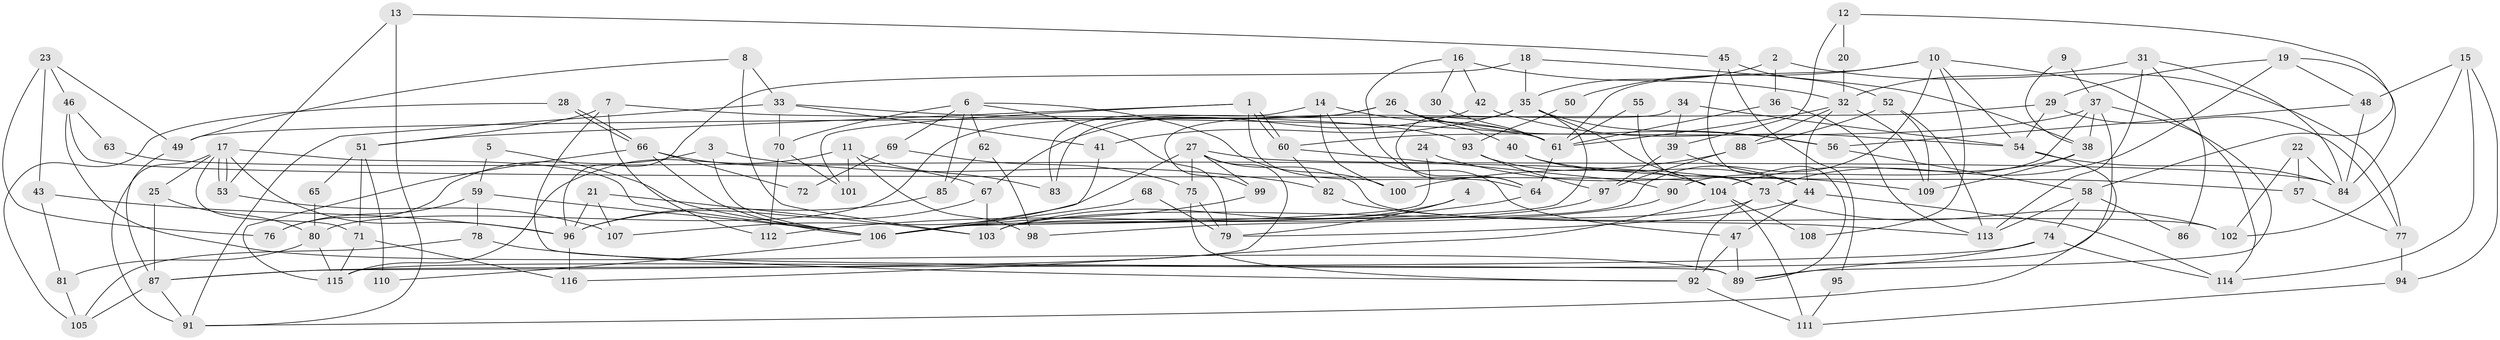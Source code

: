 // coarse degree distribution, {5: 0.16, 7: 0.10666666666666667, 3: 0.18666666666666668, 2: 0.13333333333333333, 4: 0.16, 10: 0.013333333333333334, 6: 0.12, 9: 0.04, 8: 0.05333333333333334, 11: 0.013333333333333334, 12: 0.013333333333333334}
// Generated by graph-tools (version 1.1) at 2025/52/02/27/25 19:52:04]
// undirected, 116 vertices, 232 edges
graph export_dot {
graph [start="1"]
  node [color=gray90,style=filled];
  1;
  2;
  3;
  4;
  5;
  6;
  7;
  8;
  9;
  10;
  11;
  12;
  13;
  14;
  15;
  16;
  17;
  18;
  19;
  20;
  21;
  22;
  23;
  24;
  25;
  26;
  27;
  28;
  29;
  30;
  31;
  32;
  33;
  34;
  35;
  36;
  37;
  38;
  39;
  40;
  41;
  42;
  43;
  44;
  45;
  46;
  47;
  48;
  49;
  50;
  51;
  52;
  53;
  54;
  55;
  56;
  57;
  58;
  59;
  60;
  61;
  62;
  63;
  64;
  65;
  66;
  67;
  68;
  69;
  70;
  71;
  72;
  73;
  74;
  75;
  76;
  77;
  78;
  79;
  80;
  81;
  82;
  83;
  84;
  85;
  86;
  87;
  88;
  89;
  90;
  91;
  92;
  93;
  94;
  95;
  96;
  97;
  98;
  99;
  100;
  101;
  102;
  103;
  104;
  105;
  106;
  107;
  108;
  109;
  110;
  111;
  112;
  113;
  114;
  115;
  116;
  1 -- 60;
  1 -- 60;
  1 -- 64;
  1 -- 51;
  1 -- 101;
  2 -- 77;
  2 -- 35;
  2 -- 36;
  3 -- 106;
  3 -- 82;
  3 -- 76;
  4 -- 103;
  4 -- 79;
  5 -- 59;
  5 -- 106;
  6 -- 70;
  6 -- 85;
  6 -- 62;
  6 -- 69;
  6 -- 79;
  6 -- 100;
  7 -- 89;
  7 -- 112;
  7 -- 51;
  7 -- 61;
  8 -- 33;
  8 -- 103;
  8 -- 49;
  9 -- 38;
  9 -- 37;
  10 -- 61;
  10 -- 103;
  10 -- 50;
  10 -- 54;
  10 -- 89;
  10 -- 108;
  11 -- 83;
  11 -- 115;
  11 -- 98;
  11 -- 101;
  12 -- 58;
  12 -- 39;
  12 -- 20;
  13 -- 45;
  13 -- 91;
  13 -- 53;
  14 -- 47;
  14 -- 61;
  14 -- 83;
  14 -- 100;
  15 -- 48;
  15 -- 94;
  15 -- 102;
  15 -- 114;
  16 -- 42;
  16 -- 32;
  16 -- 30;
  16 -- 64;
  17 -- 91;
  17 -- 53;
  17 -- 53;
  17 -- 25;
  17 -- 71;
  17 -- 96;
  17 -- 106;
  18 -- 96;
  18 -- 35;
  18 -- 38;
  19 -- 48;
  19 -- 73;
  19 -- 29;
  19 -- 84;
  20 -- 32;
  21 -- 107;
  21 -- 96;
  21 -- 103;
  22 -- 102;
  22 -- 84;
  22 -- 57;
  23 -- 43;
  23 -- 46;
  23 -- 49;
  23 -- 76;
  24 -- 109;
  24 -- 106;
  25 -- 87;
  25 -- 80;
  26 -- 61;
  26 -- 80;
  26 -- 40;
  26 -- 56;
  26 -- 83;
  27 -- 99;
  27 -- 84;
  27 -- 75;
  27 -- 87;
  27 -- 102;
  27 -- 107;
  28 -- 66;
  28 -- 66;
  28 -- 105;
  29 -- 49;
  29 -- 54;
  29 -- 77;
  30 -- 61;
  31 -- 113;
  31 -- 84;
  31 -- 32;
  31 -- 86;
  32 -- 88;
  32 -- 44;
  32 -- 61;
  32 -- 109;
  33 -- 41;
  33 -- 91;
  33 -- 70;
  33 -- 93;
  34 -- 39;
  34 -- 54;
  34 -- 99;
  35 -- 56;
  35 -- 64;
  35 -- 41;
  35 -- 104;
  35 -- 106;
  36 -- 61;
  36 -- 113;
  37 -- 114;
  37 -- 115;
  37 -- 38;
  37 -- 60;
  37 -- 90;
  38 -- 104;
  38 -- 109;
  39 -- 44;
  39 -- 97;
  40 -- 44;
  40 -- 57;
  41 -- 106;
  42 -- 54;
  42 -- 67;
  43 -- 96;
  43 -- 81;
  44 -- 114;
  44 -- 47;
  44 -- 79;
  45 -- 89;
  45 -- 52;
  45 -- 95;
  46 -- 104;
  46 -- 89;
  46 -- 63;
  47 -- 92;
  47 -- 89;
  48 -- 84;
  48 -- 56;
  49 -- 87;
  50 -- 93;
  51 -- 65;
  51 -- 71;
  51 -- 110;
  52 -- 109;
  52 -- 88;
  52 -- 113;
  53 -- 107;
  54 -- 84;
  54 -- 91;
  55 -- 73;
  55 -- 61;
  56 -- 58;
  57 -- 77;
  58 -- 74;
  58 -- 113;
  58 -- 86;
  59 -- 76;
  59 -- 106;
  59 -- 78;
  60 -- 82;
  60 -- 90;
  61 -- 64;
  62 -- 98;
  62 -- 85;
  63 -- 73;
  64 -- 112;
  65 -- 80;
  66 -- 106;
  66 -- 67;
  66 -- 72;
  66 -- 115;
  67 -- 96;
  67 -- 103;
  68 -- 106;
  68 -- 79;
  69 -- 75;
  69 -- 72;
  70 -- 101;
  70 -- 112;
  71 -- 115;
  71 -- 116;
  73 -- 103;
  73 -- 102;
  73 -- 92;
  74 -- 89;
  74 -- 87;
  74 -- 114;
  75 -- 79;
  75 -- 92;
  77 -- 94;
  78 -- 92;
  78 -- 105;
  80 -- 115;
  80 -- 81;
  81 -- 105;
  82 -- 113;
  85 -- 96;
  87 -- 91;
  87 -- 105;
  88 -- 97;
  88 -- 100;
  90 -- 98;
  92 -- 111;
  93 -- 104;
  93 -- 97;
  94 -- 111;
  95 -- 111;
  96 -- 116;
  97 -- 106;
  99 -- 106;
  104 -- 108;
  104 -- 111;
  104 -- 116;
  106 -- 110;
}
